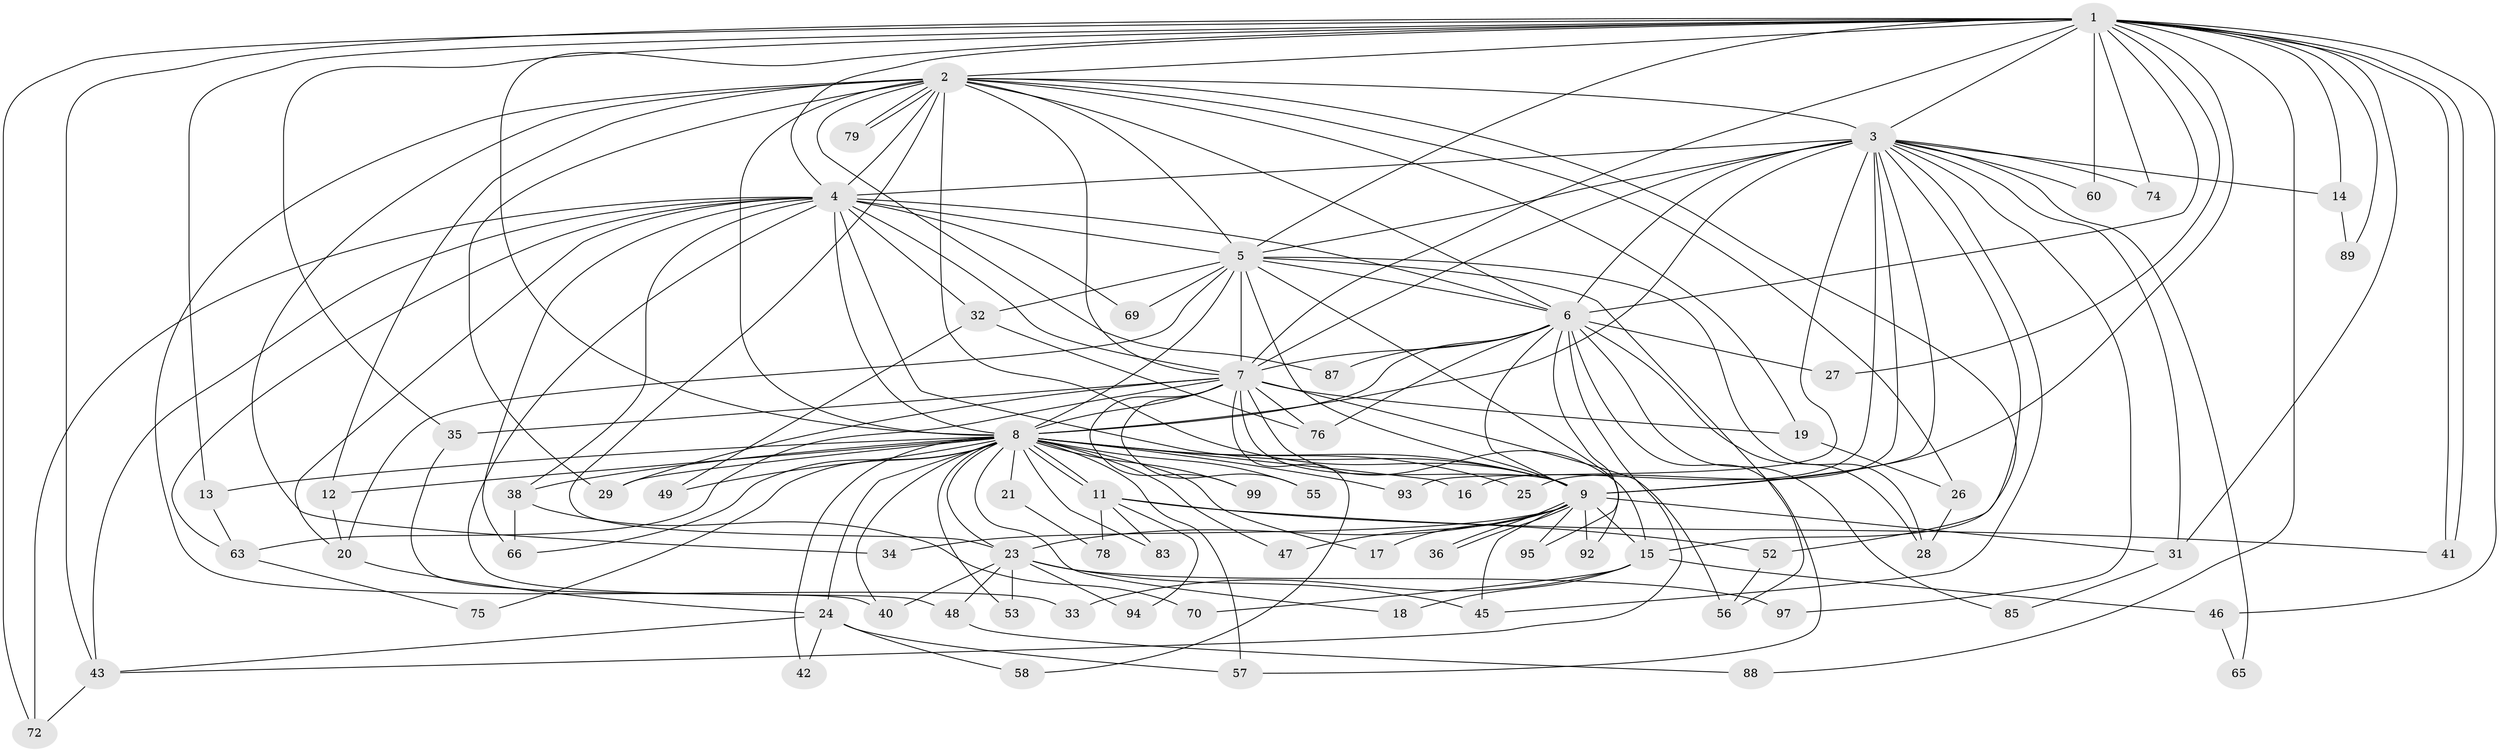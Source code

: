 // Generated by graph-tools (version 1.1) at 2025/51/02/27/25 19:51:53]
// undirected, 72 vertices, 178 edges
graph export_dot {
graph [start="1"]
  node [color=gray90,style=filled];
  1 [super="+44"];
  2 [super="+22"];
  3 [super="+37"];
  4 [super="+82"];
  5 [super="+91"];
  6 [super="+39"];
  7 [super="+80"];
  8 [super="+10"];
  9 [super="+84"];
  11 [super="+68"];
  12;
  13;
  14;
  15 [super="+73"];
  16;
  17;
  18;
  19;
  20 [super="+67"];
  21;
  23 [super="+77"];
  24 [super="+61"];
  25;
  26;
  27 [super="+50"];
  28;
  29 [super="+30"];
  31 [super="+54"];
  32;
  33;
  34;
  35;
  36;
  38 [super="+81"];
  40 [super="+90"];
  41 [super="+51"];
  42;
  43 [super="+59"];
  45 [super="+62"];
  46;
  47;
  48;
  49;
  52;
  53;
  55;
  56 [super="+64"];
  57 [super="+86"];
  58;
  60;
  63 [super="+71"];
  65;
  66;
  69;
  70;
  72 [super="+98"];
  74;
  75;
  76 [super="+96"];
  78;
  79;
  83;
  85;
  87;
  88;
  89;
  92;
  93;
  94;
  95;
  97;
  99;
  1 -- 2;
  1 -- 3;
  1 -- 4;
  1 -- 5;
  1 -- 6;
  1 -- 7;
  1 -- 8 [weight=2];
  1 -- 9;
  1 -- 13;
  1 -- 14;
  1 -- 27;
  1 -- 31;
  1 -- 35;
  1 -- 41;
  1 -- 41;
  1 -- 46;
  1 -- 74;
  1 -- 88;
  1 -- 89;
  1 -- 72;
  1 -- 43;
  1 -- 60;
  2 -- 3 [weight=2];
  2 -- 4;
  2 -- 5;
  2 -- 6;
  2 -- 7;
  2 -- 8 [weight=2];
  2 -- 9 [weight=2];
  2 -- 12;
  2 -- 19;
  2 -- 29;
  2 -- 33;
  2 -- 34;
  2 -- 52;
  2 -- 79;
  2 -- 79;
  2 -- 87;
  2 -- 26;
  2 -- 23;
  3 -- 4;
  3 -- 5;
  3 -- 6 [weight=2];
  3 -- 7;
  3 -- 8 [weight=2];
  3 -- 9;
  3 -- 14;
  3 -- 16;
  3 -- 25;
  3 -- 45;
  3 -- 60;
  3 -- 65;
  3 -- 74;
  3 -- 93;
  3 -- 97;
  3 -- 31;
  3 -- 15;
  4 -- 5;
  4 -- 6;
  4 -- 7 [weight=2];
  4 -- 8 [weight=2];
  4 -- 9;
  4 -- 32;
  4 -- 38;
  4 -- 43;
  4 -- 48;
  4 -- 63;
  4 -- 66;
  4 -- 69;
  4 -- 72;
  4 -- 20;
  5 -- 6;
  5 -- 7;
  5 -- 8 [weight=2];
  5 -- 9;
  5 -- 20;
  5 -- 32;
  5 -- 69;
  5 -- 92;
  5 -- 28;
  5 -- 56;
  6 -- 7;
  6 -- 8 [weight=2];
  6 -- 9;
  6 -- 27 [weight=2];
  6 -- 28;
  6 -- 43;
  6 -- 57;
  6 -- 76;
  6 -- 87;
  6 -- 95;
  6 -- 85;
  7 -- 8 [weight=2];
  7 -- 9;
  7 -- 15;
  7 -- 19;
  7 -- 35;
  7 -- 55;
  7 -- 56;
  7 -- 58;
  7 -- 99;
  7 -- 29;
  7 -- 76;
  7 -- 63;
  8 -- 9 [weight=2];
  8 -- 11 [weight=2];
  8 -- 11;
  8 -- 12;
  8 -- 13;
  8 -- 16;
  8 -- 17;
  8 -- 18;
  8 -- 21 [weight=2];
  8 -- 23;
  8 -- 24 [weight=2];
  8 -- 25;
  8 -- 29;
  8 -- 38;
  8 -- 42;
  8 -- 47;
  8 -- 49;
  8 -- 55;
  8 -- 66;
  8 -- 75;
  8 -- 83;
  8 -- 93;
  8 -- 99;
  8 -- 53;
  8 -- 57;
  8 -- 40;
  9 -- 15;
  9 -- 17;
  9 -- 23;
  9 -- 31;
  9 -- 34;
  9 -- 36;
  9 -- 36;
  9 -- 47;
  9 -- 95;
  9 -- 92;
  9 -- 45;
  11 -- 52;
  11 -- 78;
  11 -- 83;
  11 -- 94;
  11 -- 41;
  12 -- 20;
  13 -- 63;
  14 -- 89;
  15 -- 18;
  15 -- 33;
  15 -- 46;
  15 -- 70;
  19 -- 26;
  20 -- 24;
  21 -- 78;
  23 -- 40;
  23 -- 45;
  23 -- 48;
  23 -- 53;
  23 -- 94;
  23 -- 97;
  24 -- 42;
  24 -- 58;
  24 -- 43;
  24 -- 57;
  26 -- 28;
  31 -- 85;
  32 -- 49;
  32 -- 76;
  35 -- 40;
  38 -- 70;
  38 -- 66;
  43 -- 72;
  46 -- 65;
  48 -- 88;
  52 -- 56;
  63 -- 75;
}
